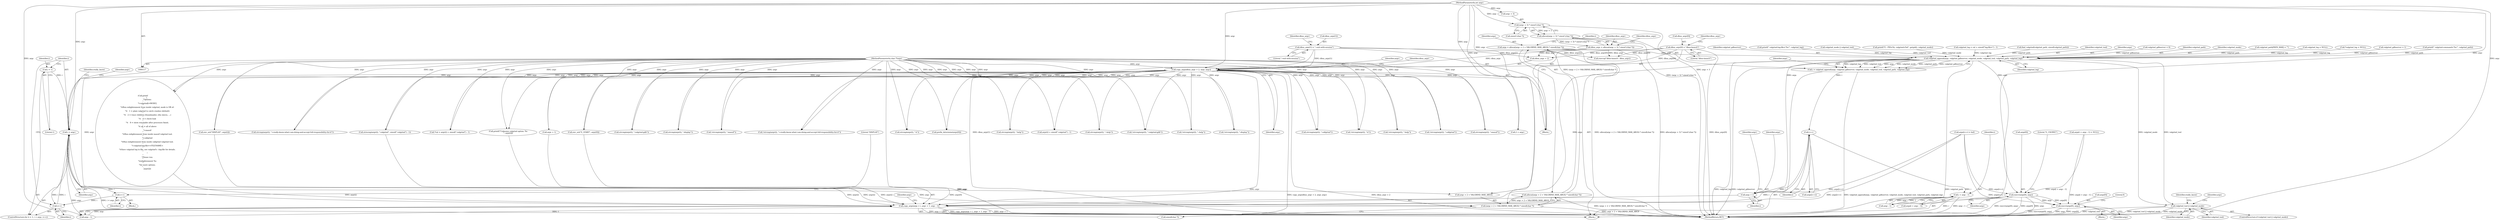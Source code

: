 digraph "0_enlightment_bb4a21e98656fe2c7d98ba2163e6defe9a630e2b@API" {
"1000567" [label="(Call,args = alloca((argc + 2 + VALGRIND_MAX_ARGS) * sizeof(char *)))"];
"1000569" [label="(Call,alloca((argc + 2 + VALGRIND_MAX_ARGS) * sizeof(char *)))"];
"1000570" [label="(Call,(argc + 2 + VALGRIND_MAX_ARGS) * sizeof(char *))"];
"1000249" [label="(Call,i < argc)"];
"1000252" [label="(Call,i++)"];
"1000369" [label="(Call,i++)"];
"1000246" [label="(Call,i = 1)"];
"1000118" [label="(MethodParameterIn,int argc)"];
"1000220" [label="(Call,copy_args(dbus_argv + 2, argv, argc))"];
"1000215" [label="(Call,dbus_argv[1] = \"--exit-with-session\")"];
"1000210" [label="(Call,dbus_argv[0] = \"dbus-launch\")"];
"1000201" [label="(Call,dbus_argv = alloca((argc + 3) * sizeof (char *)))"];
"1000203" [label="(Call,alloca((argc + 3) * sizeof (char *)))"];
"1000204" [label="(Call,(argc + 3) * sizeof (char *))"];
"1000119" [label="(MethodParameterIn,char **argv)"];
"1000580" [label="(Call,valgrind_append(args, valgrind_gdbserver, valgrind_mode, valgrind_tool, valgrind_path, valgrind_log))"];
"1000578" [label="(Call,i = valgrind_append(args, valgrind_gdbserver, valgrind_mode, valgrind_tool, valgrind_path, valgrind_log))"];
"1000590" [label="(Call,i++)"];
"1000593" [label="(Call,copy_args(args + i, argv + 1, argc - 1))"];
"1000594" [label="(Call,args + i)"];
"1000606" [label="(Call,i + argc - 1)"];
"1000613" [label="(Call,valgrind_tool || valgrind_mode)"];
"1000619" [label="(Call,execv(args[0], args))"];
"1000664" [label="(Call,execv(args[0], args))"];
"1000440" [label="(Identifier,really_know)"];
"1000131" [label="(Call,valgrind_gdbserver = 0)"];
"1000249" [label="(Call,i < argc)"];
"1000390" [label="(Call,strcmp(argv[i], \"-callgrind\"))"];
"1000595" [label="(Identifier,args)"];
"1000414" [label="(Call,!strcmp(argv[i], \"--help\"))"];
"1000585" [label="(Identifier,valgrind_path)"];
"1000617" [label="(Identifier,really_know)"];
"1000626" [label="(Literal,\"E_CSERVE\")"];
"1000248" [label="(Literal,1)"];
"1000668" [label="(Identifier,args)"];
"1000240" [label="(Call,env_set(\"E_START\", argv[0]))"];
"1000247" [label="(Identifier,i)"];
"1000583" [label="(Identifier,valgrind_mode)"];
"1000215" [label="(Call,dbus_argv[1] = \"--exit-with-session\")"];
"1000138" [label="(Call,valgrind_path[PATH_MAX] = \"\")"];
"1000590" [label="(Call,i++)"];
"1000250" [label="(Identifier,i)"];
"1000208" [label="(Call,sizeof (char *))"];
"1000606" [label="(Call,i + argc - 1)"];
"1000253" [label="(Identifier,i)"];
"1000588" [label="(Call,args[i++])"];
"1000221" [label="(Call,dbus_argv + 2)"];
"1000228" [label="(Identifier,dbus_argv)"];
"1000593" [label="(Call,copy_args(args + i, argv + 1, argc - 1))"];
"1000222" [label="(Identifier,dbus_argv)"];
"1000268" [label="(Call,strncmp(argv[i], \"-valgrind\", sizeof(\"-valgrind\") - 1))"];
"1000363" [label="(Call,strcmp(argv[i], \"-display\"))"];
"1000204" [label="(Call,(argc + 3) * sizeof (char *))"];
"1000217" [label="(Identifier,dbus_argv)"];
"1000598" [label="(Identifier,argv)"];
"1000329" [label="(Call,valgrind_log = NULL)"];
"1000430" [label="(Call,!strcmp(argv[i], \"-i-really-know-what-i-am-doing-and-accept-full-responsibility-for-it\"))"];
"1000370" [label="(Identifier,i)"];
"1000118" [label="(MethodParameterIn,int argc)"];
"1000233" [label="(Call,execvp(\"dbus-launch\", dbus_argv))"];
"1000205" [label="(Call,argc + 3)"];
"1000211" [label="(Call,dbus_argv[0])"];
"1000378" [label="(Call,!strcmp(argv[i], \"-massif\"))"];
"1000142" [label="(Call,*valgrind_log = NULL)"];
"1000120" [label="(Block,)"];
"1000600" [label="(Call,argc - 1)"];
"1000355" [label="(Call,printf(\"Unknown valgrind option: %s\n\", argv[i]))"];
"1000214" [label="(Literal,\"dbus-launch\")"];
"1000597" [label="(Call,argv + 1)"];
"1000251" [label="(Identifier,argc)"];
"1000568" [label="(Identifier,args)"];
"1000119" [label="(MethodParameterIn,char **argv)"];
"1000389" [label="(Call,!strcmp(argv[i], \"-callgrind\"))"];
"1000620" [label="(Call,args[0])"];
"1000409" [label="(Call,strcmp(argv[i], \"-help\"))"];
"1000567" [label="(Call,args = alloca((argc + 2 + VALGRIND_MAX_ARGS) * sizeof(char *)))"];
"1000571" [label="(Call,argc + 2 + VALGRIND_MAX_ARGS)"];
"1000229" [label="(Call,2 + argc)"];
"1000608" [label="(Call,argc - 1)"];
"1000262" [label="(Call,valgrind_gdbserver = 1)"];
"1000578" [label="(Call,i = valgrind_append(args, valgrind_gdbserver, valgrind_mode, valgrind_tool, valgrind_path, valgrind_log))"];
"1000252" [label="(Call,i++)"];
"1000368" [label="(Block,)"];
"1000362" [label="(Call,!strcmp(argv[i], \"-display\"))"];
"1000607" [label="(Identifier,i)"];
"1000236" [label="(Call,prefix_determine(argv[0]))"];
"1000586" [label="(Identifier,valgrind_log)"];
"1000570" [label="(Call,(argc + 2 + VALGRIND_MAX_ARGS) * sizeof(char *))"];
"1000613" [label="(Call,valgrind_tool || valgrind_mode)"];
"1000604" [label="(Call,args[i + argc - 1])"];
"1000474" [label="(Call,printf(\" valgrind-command='%s'\", valgrind_path))"];
"1000589" [label="(Identifier,args)"];
"1000605" [label="(Identifier,args)"];
"1000369" [label="(Call,i++)"];
"1000219" [label="(Literal,\"--exit-with-session\")"];
"1000614" [label="(Identifier,valgrind_tool)"];
"1000612" [label="(ControlStructure,if (valgrind_tool || valgrind_mode))"];
"1000401" [label="(Call,!strcmp(argv[i], \"-h\"))"];
"1000201" [label="(Call,dbus_argv = alloca((argc + 3) * sizeof (char *)))"];
"1000259" [label="(Identifier,argv)"];
"1000256" [label="(Call,!strcmp(argv[i], \"-valgrind-gdb\"))"];
"1000203" [label="(Call,alloca((argc + 3) * sizeof (char *)))"];
"1000279" [label="(Call,*val = argv[i] + sizeof(\"-valgrind\") - 1)"];
"1000415" [label="(Call,strcmp(argv[i], \"--help\"))"];
"1000582" [label="(Identifier,valgrind_gdbserver)"];
"1000220" [label="(Call,copy_args(dbus_argv + 2, argv, argc))"];
"1000479" [label="(Call,printf(\" valgrind-log-file='%s'\", valgrind_log))"];
"1000408" [label="(Call,!strcmp(argv[i], \"-help\"))"];
"1000580" [label="(Call,valgrind_append(args, valgrind_gdbserver, valgrind_mode, valgrind_tool, valgrind_path, valgrind_log))"];
"1000224" [label="(Identifier,argv)"];
"1000372" [label="(Literal,\"DISPLAY\")"];
"1000596" [label="(Identifier,i)"];
"1000216" [label="(Call,dbus_argv[1])"];
"1000451" [label="(Call,valgrind_mode || valgrind_tool)"];
"1000670" [label="(Literal,0)"];
"1000245" [label="(ControlStructure,for (i = 1; i < argc; i++))"];
"1000664" [label="(Call,execv(args[0], args))"];
"1000655" [label="(Block,)"];
"1000467" [label="(Call,printf(\"E - PID=%i, valgrind=%d\", getpid(), valgrind_mode))"];
"1000619" [label="(Call,execv(args[0], args))"];
"1000281" [label="(Call,argv[i] + sizeof(\"-valgrind\") - 1)"];
"1001058" [label="(MethodReturn,RET)"];
"1000615" [label="(Identifier,valgrind_mode)"];
"1000316" [label="(Call,valgrind_log = val + sizeof(\"log-file=\") - 1)"];
"1000431" [label="(Call,strcmp(argv[i], \"-i-really-know-what-i-am-doing-and-accept-full-responsibility-for-it\"))"];
"1000210" [label="(Call,dbus_argv[0] = \"dbus-launch\")"];
"1000591" [label="(Identifier,i)"];
"1000603" [label="(Call,args[i + argc - 1] = NULL)"];
"1000569" [label="(Call,alloca((argc + 2 + VALGRIND_MAX_ARGS) * sizeof(char *)))"];
"1000402" [label="(Call,strcmp(argv[i], \"-h\"))"];
"1000371" [label="(Call,env_set(\"DISPLAY\", argv[i]))"];
"1000202" [label="(Identifier,dbus_argv)"];
"1000421" [label="(Call,printf\n             (\n               \"Options:\n\"\n               \"\t-valgrind[=MODE]\n\"\n               \"\t\tRun enlightenment from inside valgrind, mode is OR of:\n\"\n               \"\t\t   1 = plain valgrind to catch crashes (default)\n\"\n               \"\t\t   2 = trace children (thumbnailer, efm slaves, ...)\n\"\n               \"\t\t   4 = check leak\n\"\n               \"\t\t   8 = show reachable after processes finish.\n\"\n               \"\t\t all = all of above\n\"\n               \"\t-massif\n\"\n               \"\t\tRun enlightenment from inside massif valgrind tool.\n\"\n               \"\t-callgrind\n\"\n               \"\t\tRun enlightenment from inside callgrind valgrind tool.\n\"\n               \"\t-valgrind-log-file=<FILENAME>\n\"\n               \"\t\tSave valgrind log to file, see valgrind's --log-file for details.\n\"\n               \"\n\"\n               \"Please run:\n\"\n               \"\tenlightenment %s\n\"\n               \"for more options.\n\",\n               argv[i]))"];
"1000457" [label="(Call,find_valgrind(valgrind_path, sizeof(valgrind_path)))"];
"1000584" [label="(Identifier,valgrind_tool)"];
"1000212" [label="(Identifier,dbus_argv)"];
"1000623" [label="(Identifier,args)"];
"1000665" [label="(Call,args[0])"];
"1000199" [label="(Block,)"];
"1000576" [label="(Call,sizeof(char *))"];
"1000581" [label="(Identifier,args)"];
"1000257" [label="(Call,strcmp(argv[i], \"-valgrind-gdb\"))"];
"1000379" [label="(Call,strcmp(argv[i], \"-massif\"))"];
"1000594" [label="(Call,args + i)"];
"1000587" [label="(Call,args[i++] = buf)"];
"1000225" [label="(Identifier,argc)"];
"1000621" [label="(Identifier,args)"];
"1000246" [label="(Call,i = 1)"];
"1000579" [label="(Identifier,i)"];
"1000567" -> "1000120"  [label="AST: "];
"1000567" -> "1000569"  [label="CFG: "];
"1000568" -> "1000567"  [label="AST: "];
"1000569" -> "1000567"  [label="AST: "];
"1000579" -> "1000567"  [label="CFG: "];
"1000567" -> "1001058"  [label="DDG: alloca((argc + 2 + VALGRIND_MAX_ARGS) * sizeof(char *))"];
"1000569" -> "1000567"  [label="DDG: (argc + 2 + VALGRIND_MAX_ARGS) * sizeof(char *)"];
"1000567" -> "1000580"  [label="DDG: args"];
"1000569" -> "1000570"  [label="CFG: "];
"1000570" -> "1000569"  [label="AST: "];
"1000569" -> "1001058"  [label="DDG: (argc + 2 + VALGRIND_MAX_ARGS) * sizeof(char *)"];
"1000570" -> "1000569"  [label="DDG: argc + 2 + VALGRIND_MAX_ARGS"];
"1000570" -> "1000576"  [label="CFG: "];
"1000571" -> "1000570"  [label="AST: "];
"1000576" -> "1000570"  [label="AST: "];
"1000570" -> "1001058"  [label="DDG: argc + 2 + VALGRIND_MAX_ARGS"];
"1000249" -> "1000570"  [label="DDG: argc"];
"1000118" -> "1000570"  [label="DDG: argc"];
"1000249" -> "1000245"  [label="AST: "];
"1000249" -> "1000251"  [label="CFG: "];
"1000250" -> "1000249"  [label="AST: "];
"1000251" -> "1000249"  [label="AST: "];
"1000259" -> "1000249"  [label="CFG: "];
"1000440" -> "1000249"  [label="CFG: "];
"1000249" -> "1001058"  [label="DDG: i < argc"];
"1000252" -> "1000249"  [label="DDG: i"];
"1000246" -> "1000249"  [label="DDG: i"];
"1000118" -> "1000249"  [label="DDG: argc"];
"1000220" -> "1000249"  [label="DDG: argc"];
"1000249" -> "1000252"  [label="DDG: i"];
"1000249" -> "1000369"  [label="DDG: i"];
"1000249" -> "1000571"  [label="DDG: argc"];
"1000249" -> "1000600"  [label="DDG: argc"];
"1000252" -> "1000245"  [label="AST: "];
"1000252" -> "1000253"  [label="CFG: "];
"1000253" -> "1000252"  [label="AST: "];
"1000250" -> "1000252"  [label="CFG: "];
"1000369" -> "1000252"  [label="DDG: i"];
"1000369" -> "1000368"  [label="AST: "];
"1000369" -> "1000370"  [label="CFG: "];
"1000370" -> "1000369"  [label="AST: "];
"1000372" -> "1000369"  [label="CFG: "];
"1000246" -> "1000245"  [label="AST: "];
"1000246" -> "1000248"  [label="CFG: "];
"1000247" -> "1000246"  [label="AST: "];
"1000248" -> "1000246"  [label="AST: "];
"1000250" -> "1000246"  [label="CFG: "];
"1000118" -> "1000117"  [label="AST: "];
"1000118" -> "1001058"  [label="DDG: argc"];
"1000118" -> "1000204"  [label="DDG: argc"];
"1000118" -> "1000205"  [label="DDG: argc"];
"1000118" -> "1000220"  [label="DDG: argc"];
"1000118" -> "1000229"  [label="DDG: argc"];
"1000118" -> "1000571"  [label="DDG: argc"];
"1000118" -> "1000600"  [label="DDG: argc"];
"1000118" -> "1000608"  [label="DDG: argc"];
"1000220" -> "1000199"  [label="AST: "];
"1000220" -> "1000225"  [label="CFG: "];
"1000221" -> "1000220"  [label="AST: "];
"1000224" -> "1000220"  [label="AST: "];
"1000225" -> "1000220"  [label="AST: "];
"1000228" -> "1000220"  [label="CFG: "];
"1000220" -> "1001058"  [label="DDG: dbus_argv + 2"];
"1000220" -> "1001058"  [label="DDG: copy_args(dbus_argv + 2, argv, argc)"];
"1000215" -> "1000220"  [label="DDG: dbus_argv[1]"];
"1000210" -> "1000220"  [label="DDG: dbus_argv[0]"];
"1000201" -> "1000220"  [label="DDG: dbus_argv"];
"1000119" -> "1000220"  [label="DDG: argv"];
"1000220" -> "1000229"  [label="DDG: argc"];
"1000220" -> "1000236"  [label="DDG: argv"];
"1000220" -> "1000240"  [label="DDG: argv"];
"1000220" -> "1000256"  [label="DDG: argv"];
"1000220" -> "1000257"  [label="DDG: argv"];
"1000220" -> "1000268"  [label="DDG: argv"];
"1000220" -> "1000279"  [label="DDG: argv"];
"1000220" -> "1000281"  [label="DDG: argv"];
"1000220" -> "1000355"  [label="DDG: argv"];
"1000220" -> "1000362"  [label="DDG: argv"];
"1000220" -> "1000363"  [label="DDG: argv"];
"1000220" -> "1000371"  [label="DDG: argv"];
"1000220" -> "1000378"  [label="DDG: argv"];
"1000220" -> "1000379"  [label="DDG: argv"];
"1000220" -> "1000389"  [label="DDG: argv"];
"1000220" -> "1000390"  [label="DDG: argv"];
"1000220" -> "1000401"  [label="DDG: argv"];
"1000220" -> "1000402"  [label="DDG: argv"];
"1000220" -> "1000408"  [label="DDG: argv"];
"1000220" -> "1000409"  [label="DDG: argv"];
"1000220" -> "1000414"  [label="DDG: argv"];
"1000220" -> "1000415"  [label="DDG: argv"];
"1000220" -> "1000421"  [label="DDG: argv"];
"1000220" -> "1000430"  [label="DDG: argv"];
"1000220" -> "1000431"  [label="DDG: argv"];
"1000220" -> "1000593"  [label="DDG: argv"];
"1000220" -> "1000597"  [label="DDG: argv"];
"1000215" -> "1000199"  [label="AST: "];
"1000215" -> "1000219"  [label="CFG: "];
"1000216" -> "1000215"  [label="AST: "];
"1000219" -> "1000215"  [label="AST: "];
"1000222" -> "1000215"  [label="CFG: "];
"1000215" -> "1001058"  [label="DDG: dbus_argv[1]"];
"1000215" -> "1000221"  [label="DDG: dbus_argv[1]"];
"1000215" -> "1000233"  [label="DDG: dbus_argv[1]"];
"1000210" -> "1000199"  [label="AST: "];
"1000210" -> "1000214"  [label="CFG: "];
"1000211" -> "1000210"  [label="AST: "];
"1000214" -> "1000210"  [label="AST: "];
"1000217" -> "1000210"  [label="CFG: "];
"1000210" -> "1001058"  [label="DDG: dbus_argv[0]"];
"1000210" -> "1000221"  [label="DDG: dbus_argv[0]"];
"1000210" -> "1000233"  [label="DDG: dbus_argv[0]"];
"1000201" -> "1000199"  [label="AST: "];
"1000201" -> "1000203"  [label="CFG: "];
"1000202" -> "1000201"  [label="AST: "];
"1000203" -> "1000201"  [label="AST: "];
"1000212" -> "1000201"  [label="CFG: "];
"1000201" -> "1001058"  [label="DDG: alloca((argc + 3) * sizeof (char *))"];
"1000203" -> "1000201"  [label="DDG: (argc + 3) * sizeof (char *)"];
"1000201" -> "1000221"  [label="DDG: dbus_argv"];
"1000201" -> "1000233"  [label="DDG: dbus_argv"];
"1000203" -> "1000204"  [label="CFG: "];
"1000204" -> "1000203"  [label="AST: "];
"1000203" -> "1001058"  [label="DDG: (argc + 3) * sizeof (char *)"];
"1000204" -> "1000203"  [label="DDG: argc + 3"];
"1000204" -> "1000208"  [label="CFG: "];
"1000205" -> "1000204"  [label="AST: "];
"1000208" -> "1000204"  [label="AST: "];
"1000204" -> "1001058"  [label="DDG: argc + 3"];
"1000119" -> "1000117"  [label="AST: "];
"1000119" -> "1001058"  [label="DDG: argv"];
"1000119" -> "1000236"  [label="DDG: argv"];
"1000119" -> "1000240"  [label="DDG: argv"];
"1000119" -> "1000256"  [label="DDG: argv"];
"1000119" -> "1000257"  [label="DDG: argv"];
"1000119" -> "1000268"  [label="DDG: argv"];
"1000119" -> "1000279"  [label="DDG: argv"];
"1000119" -> "1000281"  [label="DDG: argv"];
"1000119" -> "1000355"  [label="DDG: argv"];
"1000119" -> "1000362"  [label="DDG: argv"];
"1000119" -> "1000363"  [label="DDG: argv"];
"1000119" -> "1000371"  [label="DDG: argv"];
"1000119" -> "1000378"  [label="DDG: argv"];
"1000119" -> "1000379"  [label="DDG: argv"];
"1000119" -> "1000389"  [label="DDG: argv"];
"1000119" -> "1000390"  [label="DDG: argv"];
"1000119" -> "1000401"  [label="DDG: argv"];
"1000119" -> "1000402"  [label="DDG: argv"];
"1000119" -> "1000408"  [label="DDG: argv"];
"1000119" -> "1000409"  [label="DDG: argv"];
"1000119" -> "1000414"  [label="DDG: argv"];
"1000119" -> "1000415"  [label="DDG: argv"];
"1000119" -> "1000421"  [label="DDG: argv"];
"1000119" -> "1000430"  [label="DDG: argv"];
"1000119" -> "1000431"  [label="DDG: argv"];
"1000119" -> "1000593"  [label="DDG: argv"];
"1000119" -> "1000597"  [label="DDG: argv"];
"1000580" -> "1000578"  [label="AST: "];
"1000580" -> "1000586"  [label="CFG: "];
"1000581" -> "1000580"  [label="AST: "];
"1000582" -> "1000580"  [label="AST: "];
"1000583" -> "1000580"  [label="AST: "];
"1000584" -> "1000580"  [label="AST: "];
"1000585" -> "1000580"  [label="AST: "];
"1000586" -> "1000580"  [label="AST: "];
"1000578" -> "1000580"  [label="CFG: "];
"1000580" -> "1001058"  [label="DDG: valgrind_log"];
"1000580" -> "1001058"  [label="DDG: valgrind_gdbserver"];
"1000580" -> "1001058"  [label="DDG: valgrind_path"];
"1000580" -> "1000578"  [label="DDG: valgrind_log"];
"1000580" -> "1000578"  [label="DDG: valgrind_tool"];
"1000580" -> "1000578"  [label="DDG: args"];
"1000580" -> "1000578"  [label="DDG: valgrind_mode"];
"1000580" -> "1000578"  [label="DDG: valgrind_path"];
"1000580" -> "1000578"  [label="DDG: valgrind_gdbserver"];
"1000131" -> "1000580"  [label="DDG: valgrind_gdbserver"];
"1000262" -> "1000580"  [label="DDG: valgrind_gdbserver"];
"1000467" -> "1000580"  [label="DDG: valgrind_mode"];
"1000451" -> "1000580"  [label="DDG: valgrind_tool"];
"1000138" -> "1000580"  [label="DDG: valgrind_path"];
"1000474" -> "1000580"  [label="DDG: valgrind_path"];
"1000457" -> "1000580"  [label="DDG: valgrind_path"];
"1000329" -> "1000580"  [label="DDG: valgrind_log"];
"1000142" -> "1000580"  [label="DDG: valgrind_log"];
"1000479" -> "1000580"  [label="DDG: valgrind_log"];
"1000316" -> "1000580"  [label="DDG: valgrind_log"];
"1000580" -> "1000593"  [label="DDG: args"];
"1000580" -> "1000594"  [label="DDG: args"];
"1000580" -> "1000613"  [label="DDG: valgrind_tool"];
"1000580" -> "1000613"  [label="DDG: valgrind_mode"];
"1000580" -> "1000619"  [label="DDG: args"];
"1000578" -> "1000120"  [label="AST: "];
"1000579" -> "1000578"  [label="AST: "];
"1000589" -> "1000578"  [label="CFG: "];
"1000578" -> "1001058"  [label="DDG: valgrind_append(args, valgrind_gdbserver, valgrind_mode, valgrind_tool, valgrind_path, valgrind_log)"];
"1000578" -> "1000590"  [label="DDG: i"];
"1000590" -> "1000588"  [label="AST: "];
"1000590" -> "1000591"  [label="CFG: "];
"1000591" -> "1000590"  [label="AST: "];
"1000588" -> "1000590"  [label="CFG: "];
"1000590" -> "1000593"  [label="DDG: i"];
"1000590" -> "1000594"  [label="DDG: i"];
"1000590" -> "1000606"  [label="DDG: i"];
"1000593" -> "1000120"  [label="AST: "];
"1000593" -> "1000600"  [label="CFG: "];
"1000594" -> "1000593"  [label="AST: "];
"1000597" -> "1000593"  [label="AST: "];
"1000600" -> "1000593"  [label="AST: "];
"1000605" -> "1000593"  [label="CFG: "];
"1000593" -> "1001058"  [label="DDG: argv + 1"];
"1000593" -> "1001058"  [label="DDG: args + i"];
"1000593" -> "1001058"  [label="DDG: copy_args(args + i, argv + 1, argc - 1)"];
"1000587" -> "1000593"  [label="DDG: args[i++]"];
"1000355" -> "1000593"  [label="DDG: argv[i]"];
"1000421" -> "1000593"  [label="DDG: argv[i]"];
"1000240" -> "1000593"  [label="DDG: argv[0]"];
"1000371" -> "1000593"  [label="DDG: argv[i]"];
"1000268" -> "1000593"  [label="DDG: argv[i]"];
"1000600" -> "1000593"  [label="DDG: argc"];
"1000600" -> "1000593"  [label="DDG: 1"];
"1000594" -> "1000596"  [label="CFG: "];
"1000595" -> "1000594"  [label="AST: "];
"1000596" -> "1000594"  [label="AST: "];
"1000598" -> "1000594"  [label="CFG: "];
"1000587" -> "1000594"  [label="DDG: args[i++]"];
"1000606" -> "1000604"  [label="AST: "];
"1000606" -> "1000608"  [label="CFG: "];
"1000607" -> "1000606"  [label="AST: "];
"1000608" -> "1000606"  [label="AST: "];
"1000604" -> "1000606"  [label="CFG: "];
"1000606" -> "1001058"  [label="DDG: i"];
"1000606" -> "1001058"  [label="DDG: argc - 1"];
"1000608" -> "1000606"  [label="DDG: argc"];
"1000608" -> "1000606"  [label="DDG: 1"];
"1000613" -> "1000612"  [label="AST: "];
"1000613" -> "1000614"  [label="CFG: "];
"1000613" -> "1000615"  [label="CFG: "];
"1000614" -> "1000613"  [label="AST: "];
"1000615" -> "1000613"  [label="AST: "];
"1000617" -> "1000613"  [label="CFG: "];
"1000621" -> "1000613"  [label="CFG: "];
"1000613" -> "1001058"  [label="DDG: valgrind_tool"];
"1000613" -> "1001058"  [label="DDG: valgrind_tool || valgrind_mode"];
"1000613" -> "1001058"  [label="DDG: valgrind_mode"];
"1000619" -> "1000120"  [label="AST: "];
"1000619" -> "1000623"  [label="CFG: "];
"1000620" -> "1000619"  [label="AST: "];
"1000623" -> "1000619"  [label="AST: "];
"1000626" -> "1000619"  [label="CFG: "];
"1000619" -> "1001058"  [label="DDG: args"];
"1000619" -> "1001058"  [label="DDG: execv(args[0], args)"];
"1000619" -> "1001058"  [label="DDG: args[0]"];
"1000587" -> "1000619"  [label="DDG: args[i++]"];
"1000603" -> "1000619"  [label="DDG: args[i + argc - 1]"];
"1000619" -> "1000664"  [label="DDG: args"];
"1000619" -> "1000664"  [label="DDG: args[0]"];
"1000664" -> "1000655"  [label="AST: "];
"1000664" -> "1000668"  [label="CFG: "];
"1000665" -> "1000664"  [label="AST: "];
"1000668" -> "1000664"  [label="AST: "];
"1000670" -> "1000664"  [label="CFG: "];
"1000664" -> "1001058"  [label="DDG: args"];
"1000664" -> "1001058"  [label="DDG: execv(args[0], args)"];
"1000664" -> "1001058"  [label="DDG: args[0]"];
"1000587" -> "1000664"  [label="DDG: args[i++]"];
"1000603" -> "1000664"  [label="DDG: args[i + argc - 1]"];
}
